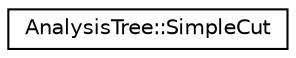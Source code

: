 digraph "Graphical Class Hierarchy"
{
  edge [fontname="Helvetica",fontsize="10",labelfontname="Helvetica",labelfontsize="10"];
  node [fontname="Helvetica",fontsize="10",shape=record];
  rankdir="LR";
  Node1 [label="AnalysisTree::SimpleCut",height=0.2,width=0.4,color="black", fillcolor="white", style="filled",URL="$d4/dfc/classAnalysisTree_1_1SimpleCut.html",tooltip="SimpleCut keeps predicate (lambda function with vector of arguments) and list of Variables. "];
}
